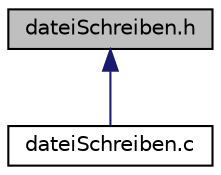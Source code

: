 digraph "dateiSchreiben.h"
{
 // LATEX_PDF_SIZE
  edge [fontname="Helvetica",fontsize="10",labelfontname="Helvetica",labelfontsize="10"];
  node [fontname="Helvetica",fontsize="10",shape=record];
  Node1 [label="dateiSchreiben.h",height=0.2,width=0.4,color="black", fillcolor="grey75", style="filled", fontcolor="black",tooltip=" "];
  Node1 -> Node2 [dir="back",color="midnightblue",fontsize="10",style="solid",fontname="Helvetica"];
  Node2 [label="dateiSchreiben.c",height=0.2,width=0.4,color="black", fillcolor="white", style="filled",URL="$datei_schreiben_8c.html",tooltip=" "];
}
